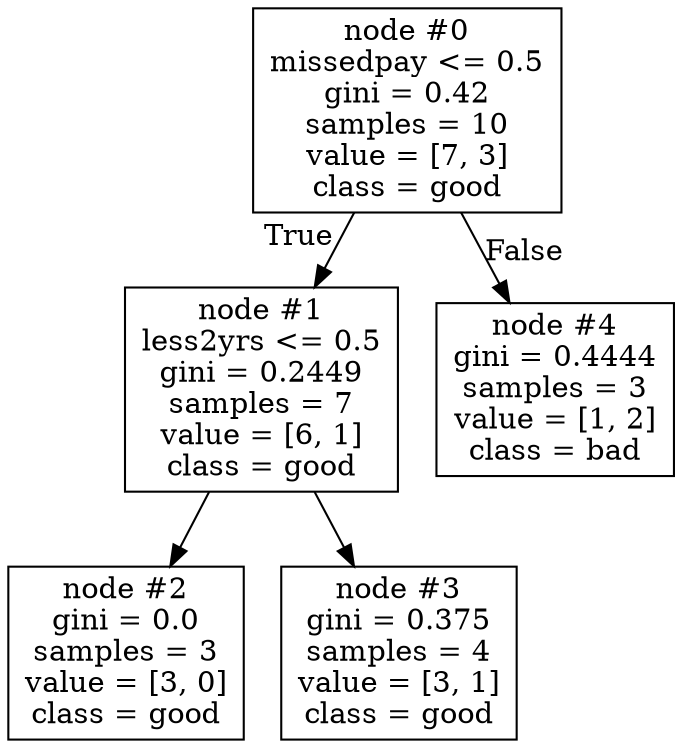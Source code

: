 digraph Tree {
node [shape=box] ;
0 [label="node #0\nmissedpay <= 0.5\ngini = 0.42\nsamples = 10\nvalue = [7, 3]\nclass = good"] ;
1 [label="node #1\nless2yrs <= 0.5\ngini = 0.2449\nsamples = 7\nvalue = [6, 1]\nclass = good"] ;
0 -> 1 [labeldistance=2.5, labelangle=45, headlabel="True"] ;
2 [label="node #2\ngini = 0.0\nsamples = 3\nvalue = [3, 0]\nclass = good"] ;
1 -> 2 ;
3 [label="node #3\ngini = 0.375\nsamples = 4\nvalue = [3, 1]\nclass = good"] ;
1 -> 3 ;
4 [label="node #4\ngini = 0.4444\nsamples = 3\nvalue = [1, 2]\nclass = bad"] ;
0 -> 4 [labeldistance=2.5, labelangle=-45, headlabel="False"] ;
}